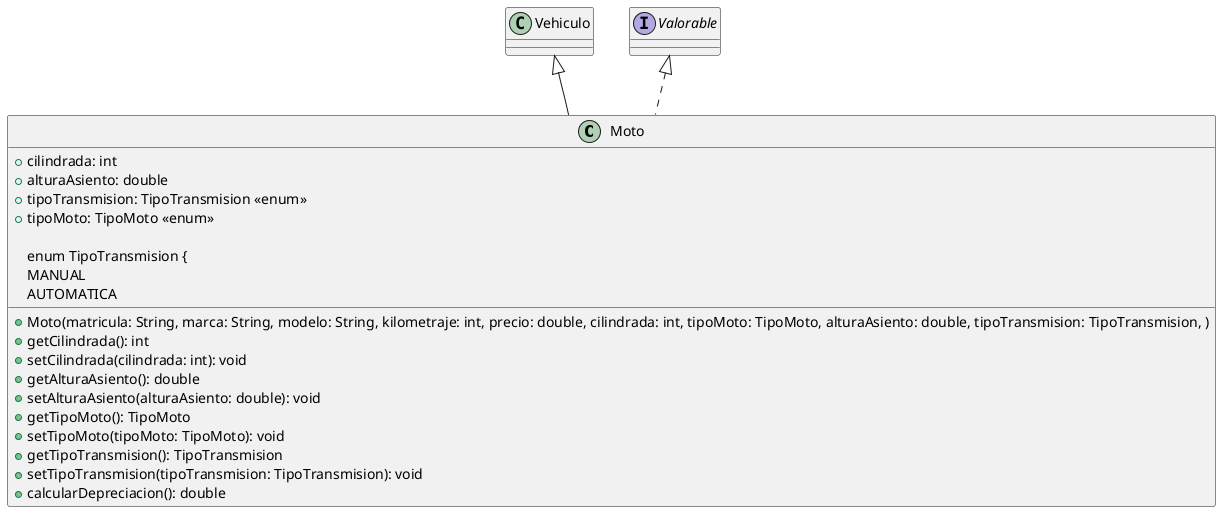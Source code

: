 @startuml
class Moto extends Vehiculo implements Valorable {
  + cilindrada: int
  + alturaAsiento: double
  + tipoTransmision: TipoTransmision <<enum>>
  + tipoMoto: TipoMoto <<enum>>
  + Moto(matricula: String, marca: String, modelo: String, kilometraje: int, precio: double, cilindrada: int, tipoMoto: TipoMoto, alturaAsiento: double, tipoTransmision: TipoTransmision, )
  + getCilindrada(): int
  + setCilindrada(cilindrada: int): void
  + getAlturaAsiento(): double
  + setAlturaAsiento(alturaAsiento: double): void
  + getTipoMoto(): TipoMoto
  + setTipoMoto(tipoMoto: TipoMoto): void
  + getTipoTransmision(): TipoTransmision
  + setTipoTransmision(tipoTransmision: TipoTransmision): void
  + calcularDepreciacion(): double

enum TipoTransmision {
  MANUAL
  AUTOMATICA
}
@enduml
